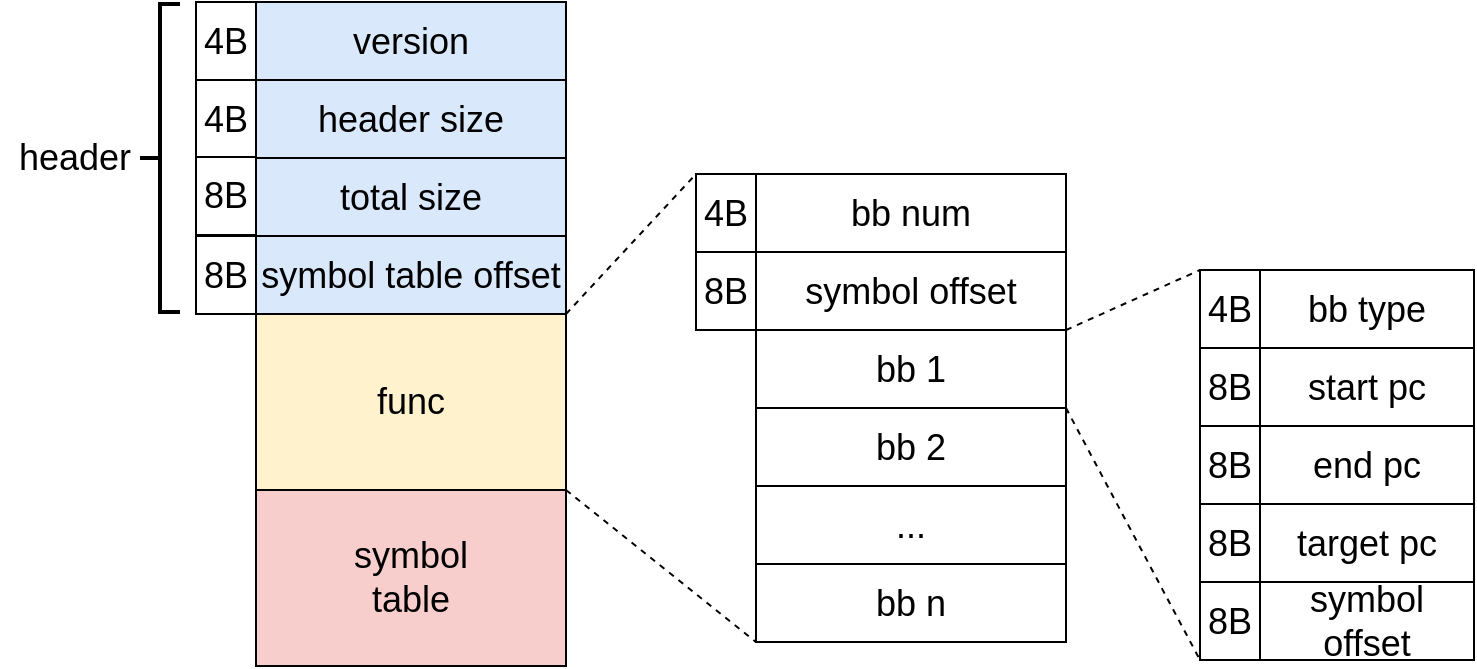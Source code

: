 <mxfile version="21.7.0" type="github">
  <diagram name="第 1 页" id="ugtEYNCoT0SjDMXIqZ7P">
    <mxGraphModel dx="1346" dy="775" grid="0" gridSize="10" guides="1" tooltips="1" connect="1" arrows="0" fold="1" page="1" pageScale="1" pageWidth="827" pageHeight="1169" math="0" shadow="0">
      <root>
        <mxCell id="0" />
        <mxCell id="1" parent="0" />
        <mxCell id="4O2xok6CmJAqFDJH463R-100" value="&lt;font style=&quot;font-size: 18px;&quot;&gt;total size&lt;/font&gt;" style="rounded=0;whiteSpace=wrap;html=1;fillColor=#dae8fc;strokeColor=default;" vertex="1" parent="1">
          <mxGeometry x="143" y="171" width="155" height="39" as="geometry" />
        </mxCell>
        <mxCell id="4O2xok6CmJAqFDJH463R-101" value="&lt;font style=&quot;font-size: 18px;&quot;&gt;version&lt;/font&gt;" style="rounded=0;whiteSpace=wrap;html=1;fillColor=#dae8fc;strokeColor=default;" vertex="1" parent="1">
          <mxGeometry x="143" y="93" width="155" height="39" as="geometry" />
        </mxCell>
        <mxCell id="4O2xok6CmJAqFDJH463R-102" value="&lt;font style=&quot;font-size: 18px;&quot;&gt;bb num&lt;/font&gt;" style="rounded=0;whiteSpace=wrap;html=1;" vertex="1" parent="1">
          <mxGeometry x="393" y="179" width="155" height="39" as="geometry" />
        </mxCell>
        <mxCell id="4O2xok6CmJAqFDJH463R-104" value="&lt;font style=&quot;font-size: 18px;&quot;&gt;symbol&lt;br&gt;table&lt;br&gt;&lt;/font&gt;" style="rounded=0;whiteSpace=wrap;html=1;fillColor=#f8cecc;strokeColor=default;" vertex="1" parent="1">
          <mxGeometry x="143" y="337" width="155" height="88" as="geometry" />
        </mxCell>
        <mxCell id="4O2xok6CmJAqFDJH463R-107" value="&lt;font style=&quot;font-size: 18px;&quot;&gt;func&lt;/font&gt;" style="rounded=0;whiteSpace=wrap;html=1;fillColor=#fff2cc;strokeColor=default;" vertex="1" parent="1">
          <mxGeometry x="143" y="249" width="155" height="88" as="geometry" />
        </mxCell>
        <mxCell id="4O2xok6CmJAqFDJH463R-114" value="" style="strokeWidth=2;html=1;shape=mxgraph.flowchart.annotation_2;align=left;labelPosition=right;pointerEvents=1;" vertex="1" parent="1">
          <mxGeometry x="85" y="94" width="20" height="154" as="geometry" />
        </mxCell>
        <mxCell id="4O2xok6CmJAqFDJH463R-115" value="&lt;font style=&quot;font-size: 18px;&quot;&gt;header&lt;/font&gt;" style="text;html=1;align=center;verticalAlign=middle;resizable=0;points=[];autosize=1;strokeColor=none;fillColor=none;" vertex="1" parent="1">
          <mxGeometry x="15" y="154" width="74" height="34" as="geometry" />
        </mxCell>
        <mxCell id="4O2xok6CmJAqFDJH463R-119" value="&lt;font style=&quot;font-size: 18px;&quot;&gt;symbol offset&lt;/font&gt;" style="rounded=0;whiteSpace=wrap;html=1;" vertex="1" parent="1">
          <mxGeometry x="393" y="218" width="155" height="39" as="geometry" />
        </mxCell>
        <mxCell id="4O2xok6CmJAqFDJH463R-120" value="&lt;font style=&quot;font-size: 18px;&quot;&gt;bb 1&lt;/font&gt;" style="rounded=0;whiteSpace=wrap;html=1;" vertex="1" parent="1">
          <mxGeometry x="393" y="257" width="155" height="39" as="geometry" />
        </mxCell>
        <mxCell id="4O2xok6CmJAqFDJH463R-121" value="&lt;font style=&quot;font-size: 18px;&quot;&gt;bb 2&lt;/font&gt;" style="rounded=0;whiteSpace=wrap;html=1;" vertex="1" parent="1">
          <mxGeometry x="393" y="296" width="155" height="39" as="geometry" />
        </mxCell>
        <mxCell id="4O2xok6CmJAqFDJH463R-122" value="&lt;font style=&quot;font-size: 18px;&quot;&gt;...&lt;/font&gt;" style="rounded=0;whiteSpace=wrap;html=1;" vertex="1" parent="1">
          <mxGeometry x="393" y="335" width="155" height="39" as="geometry" />
        </mxCell>
        <mxCell id="4O2xok6CmJAqFDJH463R-123" value="&lt;font style=&quot;font-size: 18px;&quot;&gt;bb n&lt;/font&gt;" style="rounded=0;whiteSpace=wrap;html=1;" vertex="1" parent="1">
          <mxGeometry x="393" y="374" width="155" height="39" as="geometry" />
        </mxCell>
        <mxCell id="4O2xok6CmJAqFDJH463R-124" value="&lt;font style=&quot;font-size: 18px;&quot;&gt;bb type&lt;/font&gt;" style="rounded=0;whiteSpace=wrap;html=1;" vertex="1" parent="1">
          <mxGeometry x="645" y="227" width="107" height="39" as="geometry" />
        </mxCell>
        <mxCell id="4O2xok6CmJAqFDJH463R-125" value="&lt;font style=&quot;font-size: 18px;&quot;&gt;start pc&lt;/font&gt;" style="rounded=0;whiteSpace=wrap;html=1;" vertex="1" parent="1">
          <mxGeometry x="645" y="266" width="107" height="39" as="geometry" />
        </mxCell>
        <mxCell id="4O2xok6CmJAqFDJH463R-126" value="&lt;font style=&quot;font-size: 18px;&quot;&gt;end pc&lt;/font&gt;" style="rounded=0;whiteSpace=wrap;html=1;" vertex="1" parent="1">
          <mxGeometry x="645" y="305" width="107" height="39" as="geometry" />
        </mxCell>
        <mxCell id="4O2xok6CmJAqFDJH463R-127" value="&lt;font style=&quot;font-size: 18px;&quot;&gt;target pc&lt;/font&gt;" style="rounded=0;whiteSpace=wrap;html=1;" vertex="1" parent="1">
          <mxGeometry x="645" y="344" width="107" height="39" as="geometry" />
        </mxCell>
        <mxCell id="4O2xok6CmJAqFDJH463R-128" value="&lt;font style=&quot;font-size: 18px;&quot;&gt;symbol offset&lt;/font&gt;" style="rounded=0;whiteSpace=wrap;html=1;" vertex="1" parent="1">
          <mxGeometry x="645" y="383" width="107" height="39" as="geometry" />
        </mxCell>
        <mxCell id="4O2xok6CmJAqFDJH463R-129" value="&lt;font style=&quot;font-size: 18px;&quot;&gt;symbol table offset&lt;/font&gt;" style="rounded=0;whiteSpace=wrap;html=1;fillColor=#dae8fc;strokeColor=default;" vertex="1" parent="1">
          <mxGeometry x="143" y="210" width="155" height="39" as="geometry" />
        </mxCell>
        <mxCell id="4O2xok6CmJAqFDJH463R-130" value="&lt;font style=&quot;font-size: 18px;&quot;&gt;4B&lt;/font&gt;" style="rounded=0;whiteSpace=wrap;html=1;" vertex="1" parent="1">
          <mxGeometry x="113" y="93" width="30" height="39" as="geometry" />
        </mxCell>
        <mxCell id="4O2xok6CmJAqFDJH463R-131" value="&lt;font style=&quot;font-size: 18px;&quot;&gt;4B&lt;/font&gt;" style="rounded=0;whiteSpace=wrap;html=1;" vertex="1" parent="1">
          <mxGeometry x="113" y="132" width="30" height="39" as="geometry" />
        </mxCell>
        <mxCell id="4O2xok6CmJAqFDJH463R-132" value="&lt;font style=&quot;font-size: 18px;&quot;&gt;4B&lt;/font&gt;" style="rounded=0;whiteSpace=wrap;html=1;" vertex="1" parent="1">
          <mxGeometry x="363" y="179" width="30" height="39" as="geometry" />
        </mxCell>
        <mxCell id="4O2xok6CmJAqFDJH463R-135" value="&lt;font style=&quot;font-size: 18px;&quot;&gt;8B&lt;/font&gt;" style="rounded=0;whiteSpace=wrap;html=1;" vertex="1" parent="1">
          <mxGeometry x="113" y="210" width="30" height="39" as="geometry" />
        </mxCell>
        <mxCell id="4O2xok6CmJAqFDJH463R-136" value="&lt;font style=&quot;font-size: 18px;&quot;&gt;4B&lt;/font&gt;" style="rounded=0;whiteSpace=wrap;html=1;" vertex="1" parent="1">
          <mxGeometry x="615" y="227" width="30" height="39" as="geometry" />
        </mxCell>
        <mxCell id="4O2xok6CmJAqFDJH463R-138" value="&lt;font style=&quot;font-size: 18px;&quot;&gt;8B&lt;/font&gt;" style="rounded=0;whiteSpace=wrap;html=1;" vertex="1" parent="1">
          <mxGeometry x="363" y="218" width="30" height="39" as="geometry" />
        </mxCell>
        <mxCell id="4O2xok6CmJAqFDJH463R-143" style="rounded=0;orthogonalLoop=1;jettySize=auto;html=1;exitX=1;exitY=0;exitDx=0;exitDy=0;entryX=0;entryY=0;entryDx=0;entryDy=0;endArrow=none;dashed=1;" edge="1" parent="1" source="4O2xok6CmJAqFDJH463R-107" target="4O2xok6CmJAqFDJH463R-132">
          <mxGeometry relative="1" as="geometry">
            <mxPoint x="298.0" y="464" as="sourcePoint" />
            <mxPoint x="370" y="404" as="targetPoint" />
          </mxGeometry>
        </mxCell>
        <mxCell id="4O2xok6CmJAqFDJH463R-144" style="rounded=0;orthogonalLoop=1;jettySize=auto;html=1;exitX=1;exitY=1;exitDx=0;exitDy=0;entryX=0;entryY=1;entryDx=0;entryDy=0;endArrow=none;dashed=1;" edge="1" parent="1" source="4O2xok6CmJAqFDJH463R-107" target="4O2xok6CmJAqFDJH463R-123">
          <mxGeometry relative="1" as="geometry">
            <mxPoint x="318" y="396" as="sourcePoint" />
            <mxPoint x="380" y="414" as="targetPoint" />
          </mxGeometry>
        </mxCell>
        <mxCell id="4O2xok6CmJAqFDJH463R-145" value="&lt;font style=&quot;font-size: 18px;&quot;&gt;8B&lt;/font&gt;" style="rounded=0;whiteSpace=wrap;html=1;" vertex="1" parent="1">
          <mxGeometry x="615" y="383" width="30" height="39" as="geometry" />
        </mxCell>
        <mxCell id="4O2xok6CmJAqFDJH463R-146" value="&lt;font style=&quot;font-size: 18px;&quot;&gt;8B&lt;/font&gt;" style="rounded=0;whiteSpace=wrap;html=1;" vertex="1" parent="1">
          <mxGeometry x="615" y="344" width="30" height="39" as="geometry" />
        </mxCell>
        <mxCell id="4O2xok6CmJAqFDJH463R-147" value="&lt;font style=&quot;font-size: 18px;&quot;&gt;8B&lt;/font&gt;" style="rounded=0;whiteSpace=wrap;html=1;" vertex="1" parent="1">
          <mxGeometry x="615" y="266" width="30" height="39" as="geometry" />
        </mxCell>
        <mxCell id="4O2xok6CmJAqFDJH463R-148" value="&lt;font style=&quot;font-size: 18px;&quot;&gt;8B&lt;/font&gt;" style="rounded=0;whiteSpace=wrap;html=1;" vertex="1" parent="1">
          <mxGeometry x="615" y="305" width="30" height="39" as="geometry" />
        </mxCell>
        <mxCell id="4O2xok6CmJAqFDJH463R-149" style="rounded=0;orthogonalLoop=1;jettySize=auto;html=1;exitX=1;exitY=0;exitDx=0;exitDy=0;entryX=0;entryY=0;entryDx=0;entryDy=0;endArrow=none;dashed=1;" edge="1" parent="1" source="4O2xok6CmJAqFDJH463R-120" target="4O2xok6CmJAqFDJH463R-136">
          <mxGeometry relative="1" as="geometry">
            <mxPoint x="311" y="263" as="sourcePoint" />
            <mxPoint x="373" y="228" as="targetPoint" />
          </mxGeometry>
        </mxCell>
        <mxCell id="4O2xok6CmJAqFDJH463R-150" style="rounded=0;orthogonalLoop=1;jettySize=auto;html=1;exitX=1;exitY=0;exitDx=0;exitDy=0;entryX=0;entryY=1;entryDx=0;entryDy=0;endArrow=none;dashed=1;" edge="1" parent="1" source="4O2xok6CmJAqFDJH463R-121" target="4O2xok6CmJAqFDJH463R-145">
          <mxGeometry relative="1" as="geometry">
            <mxPoint x="321" y="273" as="sourcePoint" />
            <mxPoint x="383" y="238" as="targetPoint" />
          </mxGeometry>
        </mxCell>
        <mxCell id="4O2xok6CmJAqFDJH463R-151" value="&lt;font style=&quot;font-size: 18px;&quot;&gt;header size&lt;/font&gt;" style="rounded=0;whiteSpace=wrap;html=1;fillColor=#dae8fc;strokeColor=default;" vertex="1" parent="1">
          <mxGeometry x="143" y="132" width="155" height="39" as="geometry" />
        </mxCell>
        <mxCell id="4O2xok6CmJAqFDJH463R-152" value="&lt;font style=&quot;font-size: 18px;&quot;&gt;8B&lt;/font&gt;" style="rounded=0;whiteSpace=wrap;html=1;" vertex="1" parent="1">
          <mxGeometry x="113" y="170.5" width="30" height="39" as="geometry" />
        </mxCell>
      </root>
    </mxGraphModel>
  </diagram>
</mxfile>
